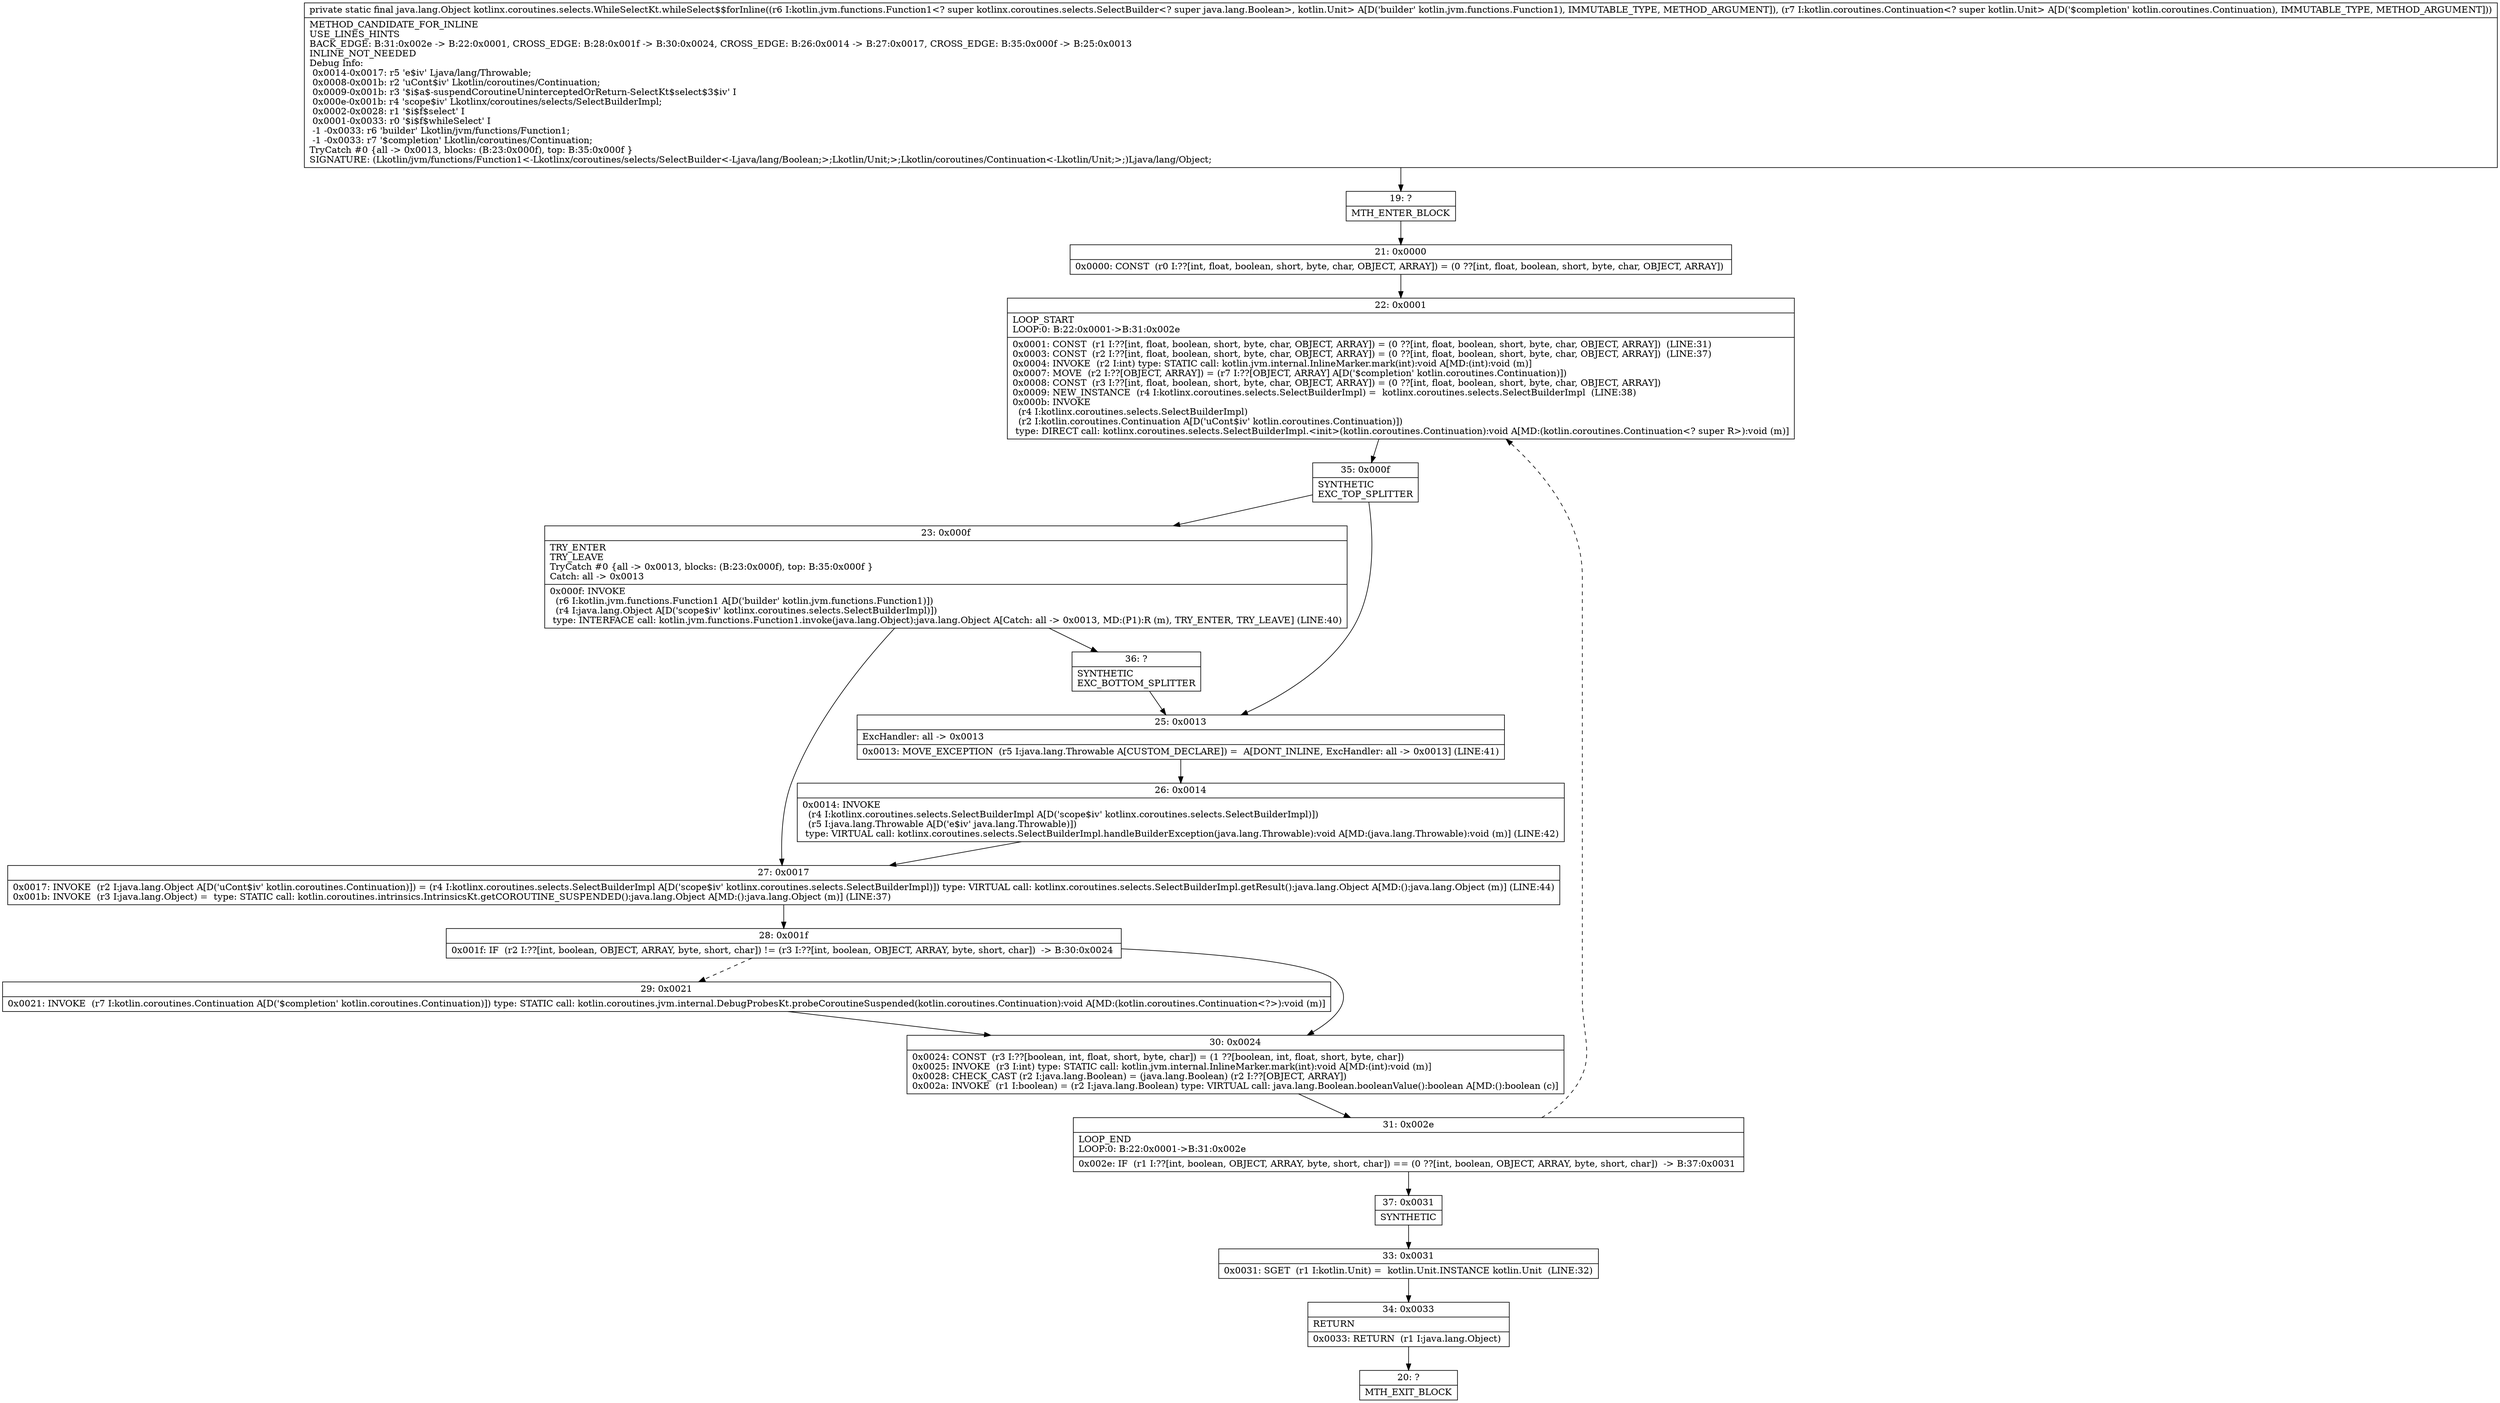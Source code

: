 digraph "CFG forkotlinx.coroutines.selects.WhileSelectKt.whileSelect$$forInline(Lkotlin\/jvm\/functions\/Function1;Lkotlin\/coroutines\/Continuation;)Ljava\/lang\/Object;" {
Node_19 [shape=record,label="{19\:\ ?|MTH_ENTER_BLOCK\l}"];
Node_21 [shape=record,label="{21\:\ 0x0000|0x0000: CONST  (r0 I:??[int, float, boolean, short, byte, char, OBJECT, ARRAY]) = (0 ??[int, float, boolean, short, byte, char, OBJECT, ARRAY]) \l}"];
Node_22 [shape=record,label="{22\:\ 0x0001|LOOP_START\lLOOP:0: B:22:0x0001\-\>B:31:0x002e\l|0x0001: CONST  (r1 I:??[int, float, boolean, short, byte, char, OBJECT, ARRAY]) = (0 ??[int, float, boolean, short, byte, char, OBJECT, ARRAY])  (LINE:31)\l0x0003: CONST  (r2 I:??[int, float, boolean, short, byte, char, OBJECT, ARRAY]) = (0 ??[int, float, boolean, short, byte, char, OBJECT, ARRAY])  (LINE:37)\l0x0004: INVOKE  (r2 I:int) type: STATIC call: kotlin.jvm.internal.InlineMarker.mark(int):void A[MD:(int):void (m)]\l0x0007: MOVE  (r2 I:??[OBJECT, ARRAY]) = (r7 I:??[OBJECT, ARRAY] A[D('$completion' kotlin.coroutines.Continuation)]) \l0x0008: CONST  (r3 I:??[int, float, boolean, short, byte, char, OBJECT, ARRAY]) = (0 ??[int, float, boolean, short, byte, char, OBJECT, ARRAY]) \l0x0009: NEW_INSTANCE  (r4 I:kotlinx.coroutines.selects.SelectBuilderImpl) =  kotlinx.coroutines.selects.SelectBuilderImpl  (LINE:38)\l0x000b: INVOKE  \l  (r4 I:kotlinx.coroutines.selects.SelectBuilderImpl)\l  (r2 I:kotlin.coroutines.Continuation A[D('uCont$iv' kotlin.coroutines.Continuation)])\l type: DIRECT call: kotlinx.coroutines.selects.SelectBuilderImpl.\<init\>(kotlin.coroutines.Continuation):void A[MD:(kotlin.coroutines.Continuation\<? super R\>):void (m)]\l}"];
Node_35 [shape=record,label="{35\:\ 0x000f|SYNTHETIC\lEXC_TOP_SPLITTER\l}"];
Node_23 [shape=record,label="{23\:\ 0x000f|TRY_ENTER\lTRY_LEAVE\lTryCatch #0 \{all \-\> 0x0013, blocks: (B:23:0x000f), top: B:35:0x000f \}\lCatch: all \-\> 0x0013\l|0x000f: INVOKE  \l  (r6 I:kotlin.jvm.functions.Function1 A[D('builder' kotlin.jvm.functions.Function1)])\l  (r4 I:java.lang.Object A[D('scope$iv' kotlinx.coroutines.selects.SelectBuilderImpl)])\l type: INTERFACE call: kotlin.jvm.functions.Function1.invoke(java.lang.Object):java.lang.Object A[Catch: all \-\> 0x0013, MD:(P1):R (m), TRY_ENTER, TRY_LEAVE] (LINE:40)\l}"];
Node_27 [shape=record,label="{27\:\ 0x0017|0x0017: INVOKE  (r2 I:java.lang.Object A[D('uCont$iv' kotlin.coroutines.Continuation)]) = (r4 I:kotlinx.coroutines.selects.SelectBuilderImpl A[D('scope$iv' kotlinx.coroutines.selects.SelectBuilderImpl)]) type: VIRTUAL call: kotlinx.coroutines.selects.SelectBuilderImpl.getResult():java.lang.Object A[MD:():java.lang.Object (m)] (LINE:44)\l0x001b: INVOKE  (r3 I:java.lang.Object) =  type: STATIC call: kotlin.coroutines.intrinsics.IntrinsicsKt.getCOROUTINE_SUSPENDED():java.lang.Object A[MD:():java.lang.Object (m)] (LINE:37)\l}"];
Node_28 [shape=record,label="{28\:\ 0x001f|0x001f: IF  (r2 I:??[int, boolean, OBJECT, ARRAY, byte, short, char]) != (r3 I:??[int, boolean, OBJECT, ARRAY, byte, short, char])  \-\> B:30:0x0024 \l}"];
Node_29 [shape=record,label="{29\:\ 0x0021|0x0021: INVOKE  (r7 I:kotlin.coroutines.Continuation A[D('$completion' kotlin.coroutines.Continuation)]) type: STATIC call: kotlin.coroutines.jvm.internal.DebugProbesKt.probeCoroutineSuspended(kotlin.coroutines.Continuation):void A[MD:(kotlin.coroutines.Continuation\<?\>):void (m)]\l}"];
Node_30 [shape=record,label="{30\:\ 0x0024|0x0024: CONST  (r3 I:??[boolean, int, float, short, byte, char]) = (1 ??[boolean, int, float, short, byte, char]) \l0x0025: INVOKE  (r3 I:int) type: STATIC call: kotlin.jvm.internal.InlineMarker.mark(int):void A[MD:(int):void (m)]\l0x0028: CHECK_CAST (r2 I:java.lang.Boolean) = (java.lang.Boolean) (r2 I:??[OBJECT, ARRAY]) \l0x002a: INVOKE  (r1 I:boolean) = (r2 I:java.lang.Boolean) type: VIRTUAL call: java.lang.Boolean.booleanValue():boolean A[MD:():boolean (c)]\l}"];
Node_31 [shape=record,label="{31\:\ 0x002e|LOOP_END\lLOOP:0: B:22:0x0001\-\>B:31:0x002e\l|0x002e: IF  (r1 I:??[int, boolean, OBJECT, ARRAY, byte, short, char]) == (0 ??[int, boolean, OBJECT, ARRAY, byte, short, char])  \-\> B:37:0x0031 \l}"];
Node_37 [shape=record,label="{37\:\ 0x0031|SYNTHETIC\l}"];
Node_33 [shape=record,label="{33\:\ 0x0031|0x0031: SGET  (r1 I:kotlin.Unit) =  kotlin.Unit.INSTANCE kotlin.Unit  (LINE:32)\l}"];
Node_34 [shape=record,label="{34\:\ 0x0033|RETURN\l|0x0033: RETURN  (r1 I:java.lang.Object) \l}"];
Node_20 [shape=record,label="{20\:\ ?|MTH_EXIT_BLOCK\l}"];
Node_36 [shape=record,label="{36\:\ ?|SYNTHETIC\lEXC_BOTTOM_SPLITTER\l}"];
Node_25 [shape=record,label="{25\:\ 0x0013|ExcHandler: all \-\> 0x0013\l|0x0013: MOVE_EXCEPTION  (r5 I:java.lang.Throwable A[CUSTOM_DECLARE]) =  A[DONT_INLINE, ExcHandler: all \-\> 0x0013] (LINE:41)\l}"];
Node_26 [shape=record,label="{26\:\ 0x0014|0x0014: INVOKE  \l  (r4 I:kotlinx.coroutines.selects.SelectBuilderImpl A[D('scope$iv' kotlinx.coroutines.selects.SelectBuilderImpl)])\l  (r5 I:java.lang.Throwable A[D('e$iv' java.lang.Throwable)])\l type: VIRTUAL call: kotlinx.coroutines.selects.SelectBuilderImpl.handleBuilderException(java.lang.Throwable):void A[MD:(java.lang.Throwable):void (m)] (LINE:42)\l}"];
MethodNode[shape=record,label="{private static final java.lang.Object kotlinx.coroutines.selects.WhileSelectKt.whileSelect$$forInline((r6 I:kotlin.jvm.functions.Function1\<? super kotlinx.coroutines.selects.SelectBuilder\<? super java.lang.Boolean\>, kotlin.Unit\> A[D('builder' kotlin.jvm.functions.Function1), IMMUTABLE_TYPE, METHOD_ARGUMENT]), (r7 I:kotlin.coroutines.Continuation\<? super kotlin.Unit\> A[D('$completion' kotlin.coroutines.Continuation), IMMUTABLE_TYPE, METHOD_ARGUMENT]))  | METHOD_CANDIDATE_FOR_INLINE\lUSE_LINES_HINTS\lBACK_EDGE: B:31:0x002e \-\> B:22:0x0001, CROSS_EDGE: B:28:0x001f \-\> B:30:0x0024, CROSS_EDGE: B:26:0x0014 \-\> B:27:0x0017, CROSS_EDGE: B:35:0x000f \-\> B:25:0x0013\lINLINE_NOT_NEEDED\lDebug Info:\l  0x0014\-0x0017: r5 'e$iv' Ljava\/lang\/Throwable;\l  0x0008\-0x001b: r2 'uCont$iv' Lkotlin\/coroutines\/Continuation;\l  0x0009\-0x001b: r3 '$i$a$\-suspendCoroutineUninterceptedOrReturn\-SelectKt$select$3$iv' I\l  0x000e\-0x001b: r4 'scope$iv' Lkotlinx\/coroutines\/selects\/SelectBuilderImpl;\l  0x0002\-0x0028: r1 '$i$f$select' I\l  0x0001\-0x0033: r0 '$i$f$whileSelect' I\l  \-1 \-0x0033: r6 'builder' Lkotlin\/jvm\/functions\/Function1;\l  \-1 \-0x0033: r7 '$completion' Lkotlin\/coroutines\/Continuation;\lTryCatch #0 \{all \-\> 0x0013, blocks: (B:23:0x000f), top: B:35:0x000f \}\lSIGNATURE: (Lkotlin\/jvm\/functions\/Function1\<\-Lkotlinx\/coroutines\/selects\/SelectBuilder\<\-Ljava\/lang\/Boolean;\>;Lkotlin\/Unit;\>;Lkotlin\/coroutines\/Continuation\<\-Lkotlin\/Unit;\>;)Ljava\/lang\/Object;\l}"];
MethodNode -> Node_19;Node_19 -> Node_21;
Node_21 -> Node_22;
Node_22 -> Node_35;
Node_35 -> Node_23;
Node_35 -> Node_25;
Node_23 -> Node_27;
Node_23 -> Node_36;
Node_27 -> Node_28;
Node_28 -> Node_29[style=dashed];
Node_28 -> Node_30;
Node_29 -> Node_30;
Node_30 -> Node_31;
Node_31 -> Node_22[style=dashed];
Node_31 -> Node_37;
Node_37 -> Node_33;
Node_33 -> Node_34;
Node_34 -> Node_20;
Node_36 -> Node_25;
Node_25 -> Node_26;
Node_26 -> Node_27;
}

